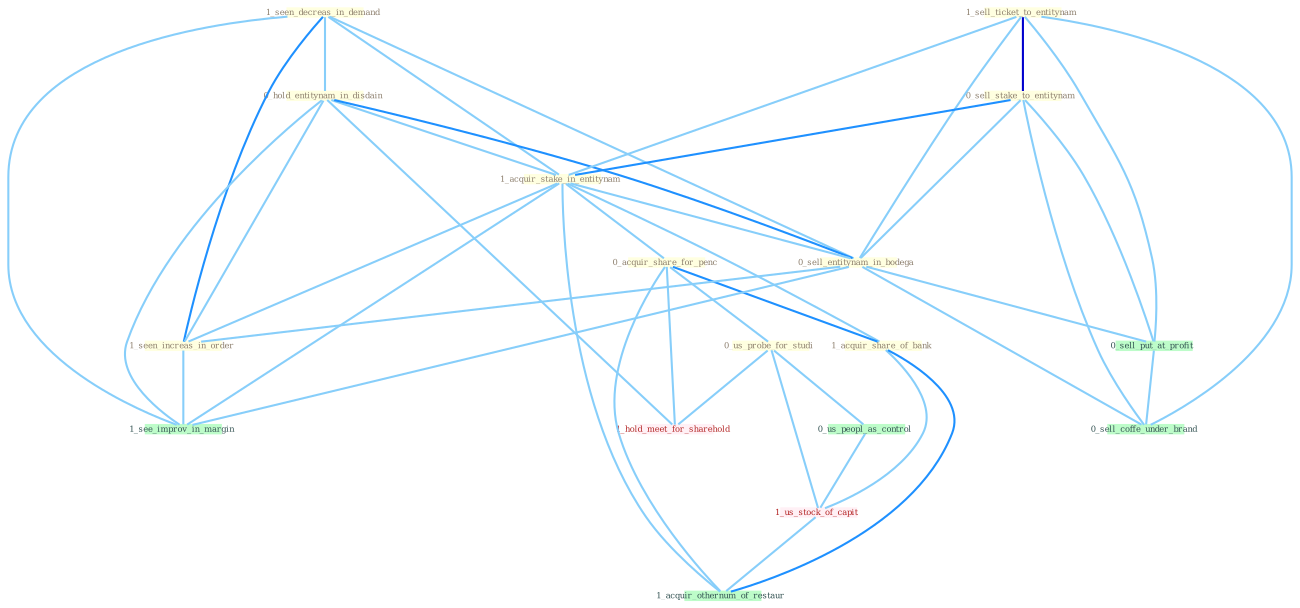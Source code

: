 Graph G{ 
    node
    [shape=polygon,style=filled,width=.5,height=.06,color="#BDFCC9",fixedsize=true,fontsize=4,
    fontcolor="#2f4f4f"];
    {node
    [color="#ffffe0", fontcolor="#8b7d6b"] "1_seen_decreas_in_demand " "0_hold_entitynam_in_disdain " "1_sell_ticket_to_entitynam " "0_sell_stake_to_entitynam " "1_acquir_stake_in_entitynam " "0_acquir_share_for_penc " "0_us_probe_for_studi " "0_sell_entitynam_in_bodega " "1_seen_increas_in_order " "1_acquir_share_of_bank "}
{node [color="#fff0f5", fontcolor="#b22222"] "1_us_stock_of_capit " "1_hold_meet_for_sharehold "}
edge [color="#B0E2FF"];

	"1_seen_decreas_in_demand " -- "0_hold_entitynam_in_disdain " [w="1", color="#87cefa" ];
	"1_seen_decreas_in_demand " -- "1_acquir_stake_in_entitynam " [w="1", color="#87cefa" ];
	"1_seen_decreas_in_demand " -- "0_sell_entitynam_in_bodega " [w="1", color="#87cefa" ];
	"1_seen_decreas_in_demand " -- "1_seen_increas_in_order " [w="2", color="#1e90ff" , len=0.8];
	"1_seen_decreas_in_demand " -- "1_see_improv_in_margin " [w="1", color="#87cefa" ];
	"0_hold_entitynam_in_disdain " -- "1_acquir_stake_in_entitynam " [w="1", color="#87cefa" ];
	"0_hold_entitynam_in_disdain " -- "0_sell_entitynam_in_bodega " [w="2", color="#1e90ff" , len=0.8];
	"0_hold_entitynam_in_disdain " -- "1_seen_increas_in_order " [w="1", color="#87cefa" ];
	"0_hold_entitynam_in_disdain " -- "1_see_improv_in_margin " [w="1", color="#87cefa" ];
	"0_hold_entitynam_in_disdain " -- "1_hold_meet_for_sharehold " [w="1", color="#87cefa" ];
	"1_sell_ticket_to_entitynam " -- "0_sell_stake_to_entitynam " [w="3", color="#0000cd" , len=0.6];
	"1_sell_ticket_to_entitynam " -- "1_acquir_stake_in_entitynam " [w="1", color="#87cefa" ];
	"1_sell_ticket_to_entitynam " -- "0_sell_entitynam_in_bodega " [w="1", color="#87cefa" ];
	"1_sell_ticket_to_entitynam " -- "0_sell_put_at_profit " [w="1", color="#87cefa" ];
	"1_sell_ticket_to_entitynam " -- "0_sell_coffe_under_brand " [w="1", color="#87cefa" ];
	"0_sell_stake_to_entitynam " -- "1_acquir_stake_in_entitynam " [w="2", color="#1e90ff" , len=0.8];
	"0_sell_stake_to_entitynam " -- "0_sell_entitynam_in_bodega " [w="1", color="#87cefa" ];
	"0_sell_stake_to_entitynam " -- "0_sell_put_at_profit " [w="1", color="#87cefa" ];
	"0_sell_stake_to_entitynam " -- "0_sell_coffe_under_brand " [w="1", color="#87cefa" ];
	"1_acquir_stake_in_entitynam " -- "0_acquir_share_for_penc " [w="1", color="#87cefa" ];
	"1_acquir_stake_in_entitynam " -- "0_sell_entitynam_in_bodega " [w="1", color="#87cefa" ];
	"1_acquir_stake_in_entitynam " -- "1_seen_increas_in_order " [w="1", color="#87cefa" ];
	"1_acquir_stake_in_entitynam " -- "1_acquir_share_of_bank " [w="1", color="#87cefa" ];
	"1_acquir_stake_in_entitynam " -- "1_see_improv_in_margin " [w="1", color="#87cefa" ];
	"1_acquir_stake_in_entitynam " -- "1_acquir_othernum_of_restaur " [w="1", color="#87cefa" ];
	"0_acquir_share_for_penc " -- "0_us_probe_for_studi " [w="1", color="#87cefa" ];
	"0_acquir_share_for_penc " -- "1_acquir_share_of_bank " [w="2", color="#1e90ff" , len=0.8];
	"0_acquir_share_for_penc " -- "1_hold_meet_for_sharehold " [w="1", color="#87cefa" ];
	"0_acquir_share_for_penc " -- "1_acquir_othernum_of_restaur " [w="1", color="#87cefa" ];
	"0_us_probe_for_studi " -- "0_us_peopl_as_control " [w="1", color="#87cefa" ];
	"0_us_probe_for_studi " -- "1_us_stock_of_capit " [w="1", color="#87cefa" ];
	"0_us_probe_for_studi " -- "1_hold_meet_for_sharehold " [w="1", color="#87cefa" ];
	"0_sell_entitynam_in_bodega " -- "1_seen_increas_in_order " [w="1", color="#87cefa" ];
	"0_sell_entitynam_in_bodega " -- "0_sell_put_at_profit " [w="1", color="#87cefa" ];
	"0_sell_entitynam_in_bodega " -- "1_see_improv_in_margin " [w="1", color="#87cefa" ];
	"0_sell_entitynam_in_bodega " -- "0_sell_coffe_under_brand " [w="1", color="#87cefa" ];
	"1_seen_increas_in_order " -- "1_see_improv_in_margin " [w="1", color="#87cefa" ];
	"1_acquir_share_of_bank " -- "1_us_stock_of_capit " [w="1", color="#87cefa" ];
	"1_acquir_share_of_bank " -- "1_acquir_othernum_of_restaur " [w="2", color="#1e90ff" , len=0.8];
	"0_us_peopl_as_control " -- "1_us_stock_of_capit " [w="1", color="#87cefa" ];
	"0_sell_put_at_profit " -- "0_sell_coffe_under_brand " [w="1", color="#87cefa" ];
	"1_us_stock_of_capit " -- "1_acquir_othernum_of_restaur " [w="1", color="#87cefa" ];
}